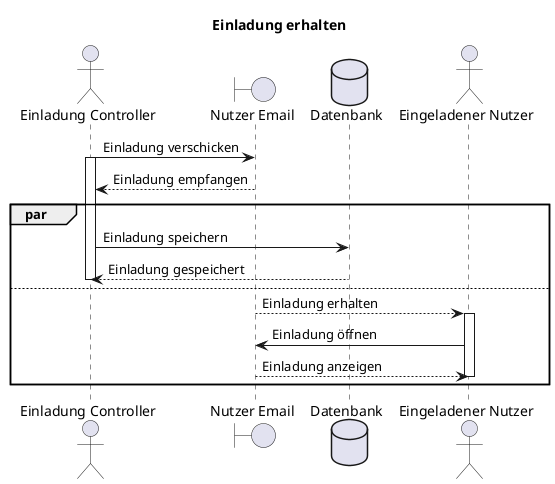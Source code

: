 @startuml F007_einladungErhalten_seq
title "Einladung erhalten"

actor "Einladung Controller" as controller
boundary "Nutzer Email" as userMail
database "Datenbank" as db
actor "Eingeladener Nutzer" as user

controller -> userMail: Einladung verschicken
activate controller
controller <-- userMail: Einladung empfangen
par
controller -> db: Einladung speichern
controller <-- db: Einladung gespeichert
deactivate controller
else
userMail --> user: Einladung erhalten
activate user
userMail <- user: Einladung öffnen
userMail --> user: Einladung anzeigen
deactivate user
end
@enduml